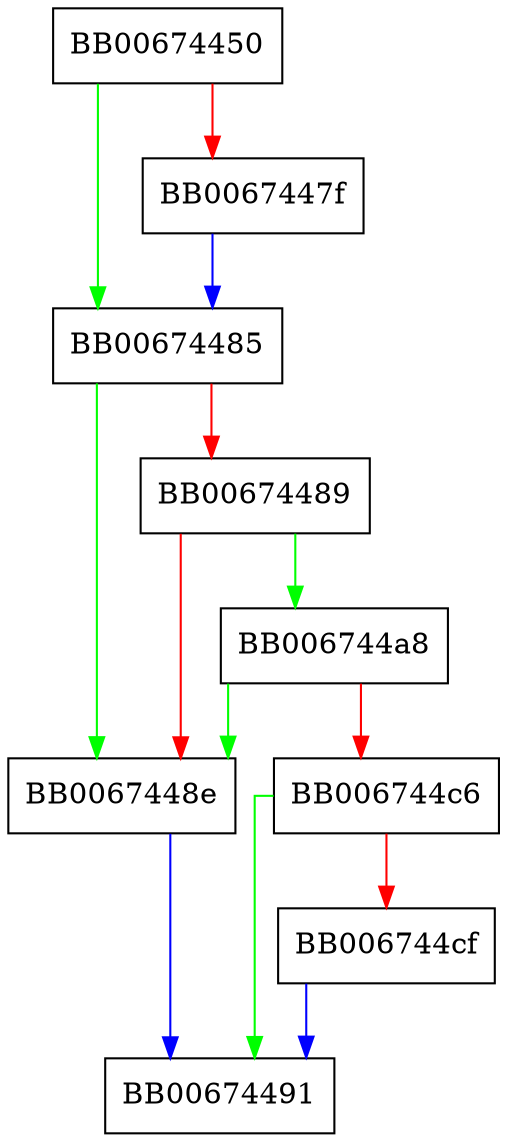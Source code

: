 digraph X509_NAME_hash_ex {
  node [shape="box"];
  graph [splines=ortho];
  BB00674450 -> BB00674485 [color="green"];
  BB00674450 -> BB0067447f [color="red"];
  BB0067447f -> BB00674485 [color="blue"];
  BB00674485 -> BB0067448e [color="green"];
  BB00674485 -> BB00674489 [color="red"];
  BB00674489 -> BB006744a8 [color="green"];
  BB00674489 -> BB0067448e [color="red"];
  BB0067448e -> BB00674491 [color="blue"];
  BB006744a8 -> BB0067448e [color="green"];
  BB006744a8 -> BB006744c6 [color="red"];
  BB006744c6 -> BB00674491 [color="green"];
  BB006744c6 -> BB006744cf [color="red"];
  BB006744cf -> BB00674491 [color="blue"];
}